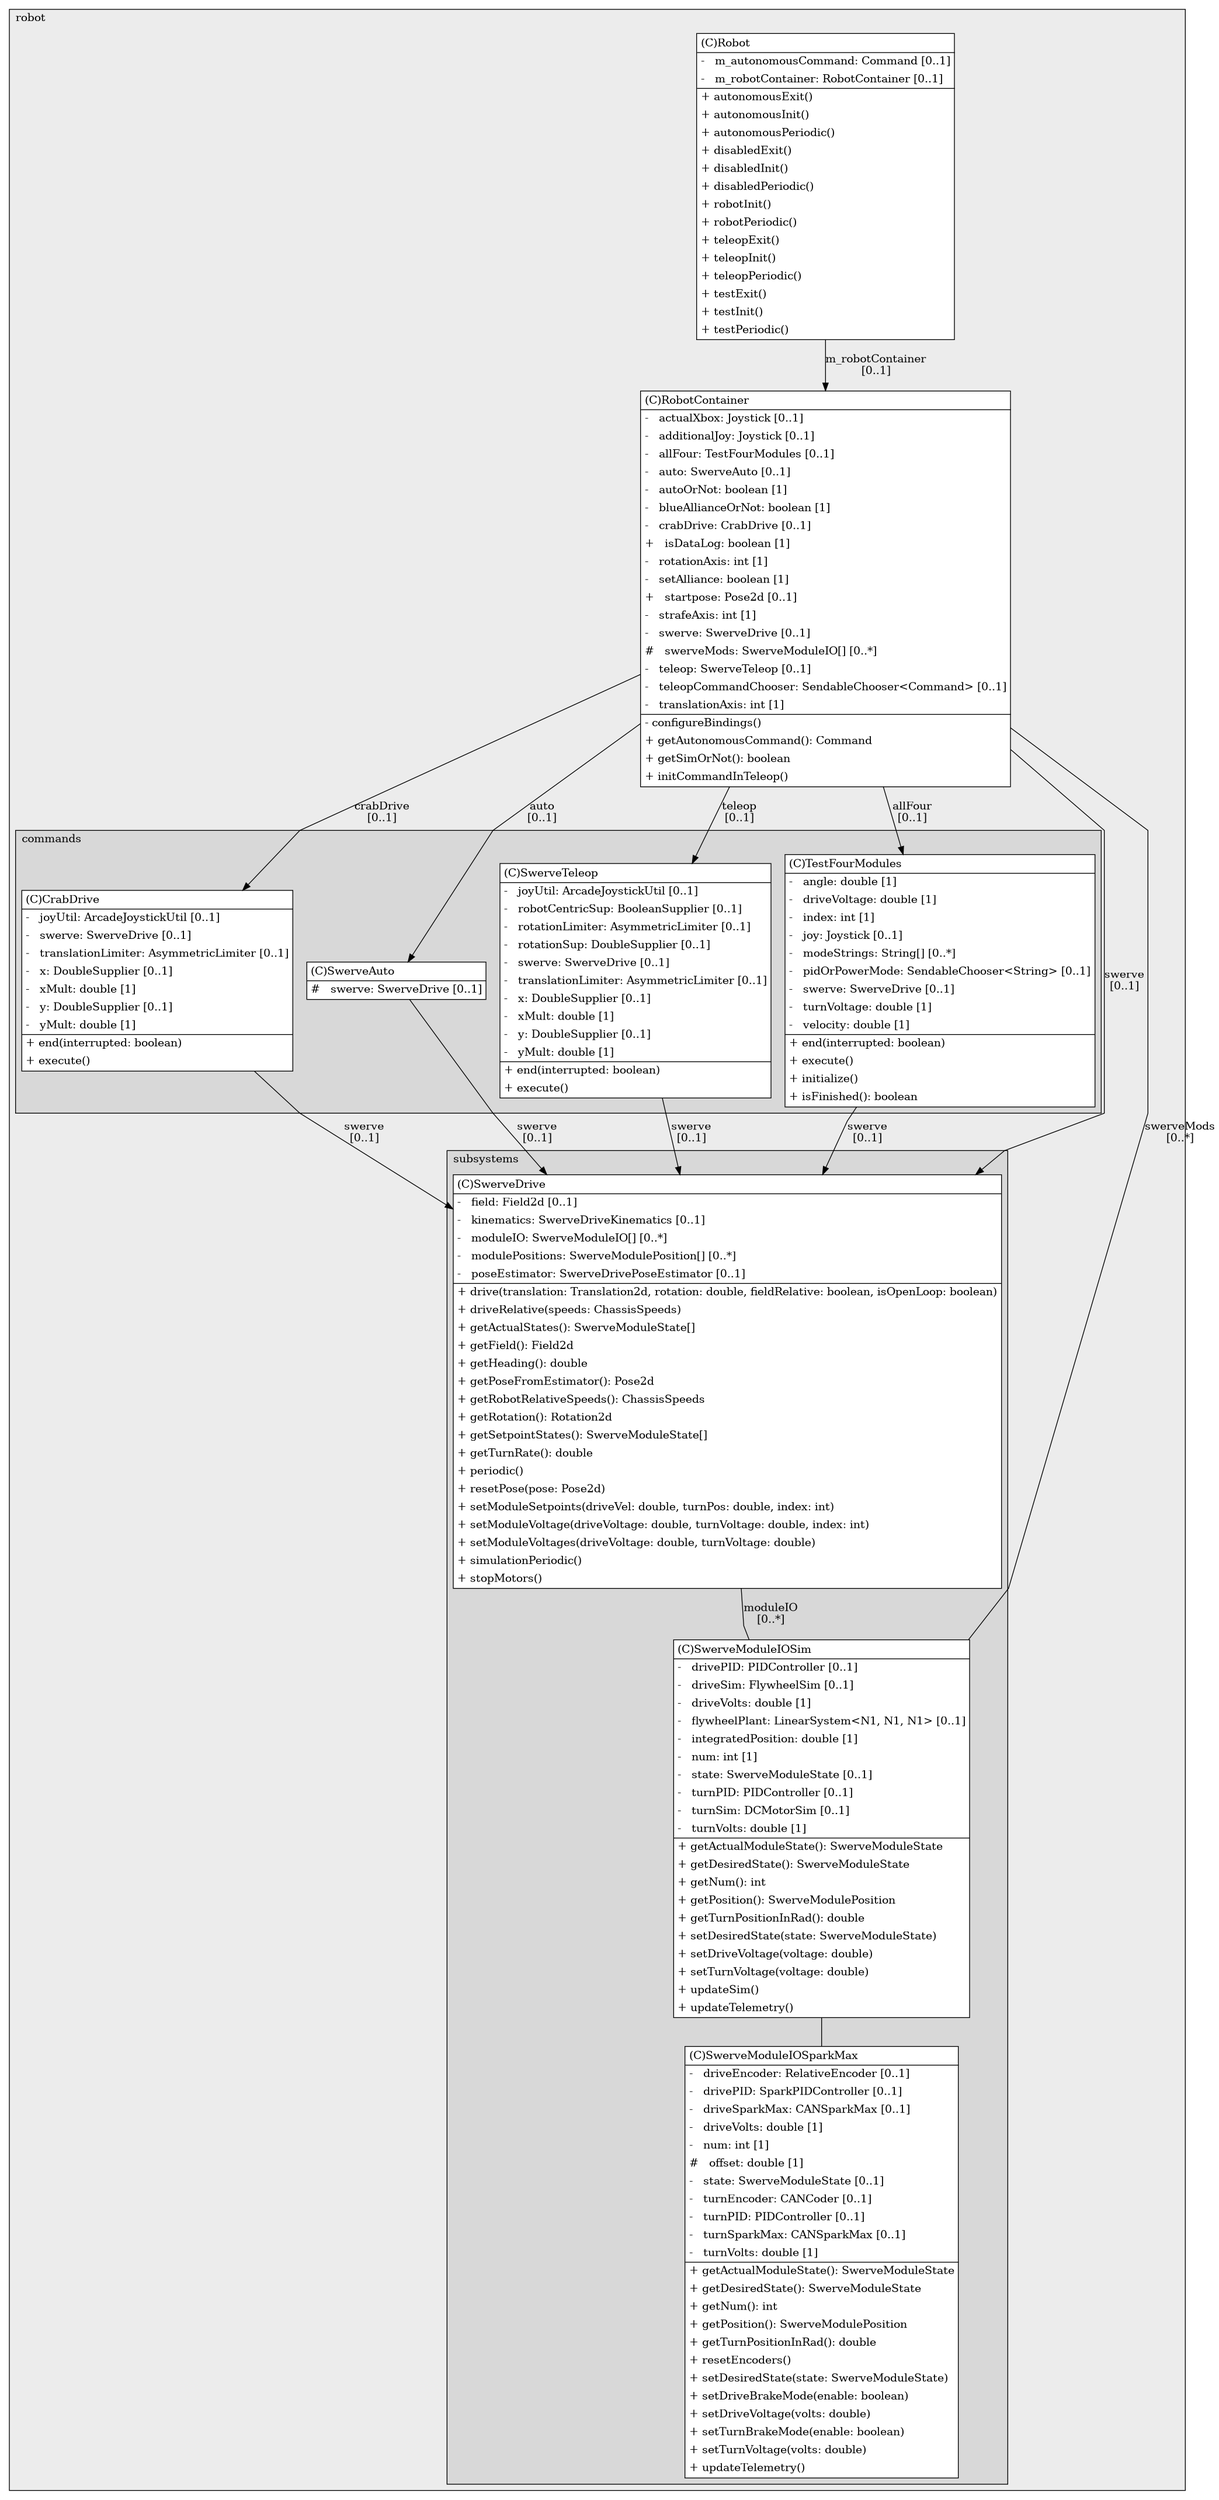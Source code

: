 @startuml

/' diagram meta data start
config=StructureConfiguration;
{
  "projectClassification": {
    "searchMode": "OpenProject", // OpenProject, AllProjects
    "includedProjects": "",
    "pathEndKeywords": "*.impl",
    "isClientPath": "",
    "isClientName": "",
    "isTestPath": "",
    "isTestName": "",
    "isMappingPath": "",
    "isMappingName": "",
    "isDataAccessPath": "",
    "isDataAccessName": "",
    "isDataStructurePath": "",
    "isDataStructureName": "",
    "isInterfaceStructuresPath": "",
    "isInterfaceStructuresName": "",
    "isEntryPointPath": "",
    "isEntryPointName": "",
    "treatFinalFieldsAsMandatory": false
  },
  "graphRestriction": {
    "classPackageExcludeFilter": "",
    "classPackageIncludeFilter": "",
    "classNameExcludeFilter": "",
    "classNameIncludeFilter": "",
    "methodNameExcludeFilter": "",
    "methodNameIncludeFilter": "",
    "removeByInheritance": "", // inheritance/annotation based filtering is done in a second step
    "removeByAnnotation": "",
    "removeByClassPackage": "", // cleanup the graph after inheritance/annotation based filtering is done
    "removeByClassName": "",
    "cutMappings": false,
    "cutEnum": true,
    "cutTests": true,
    "cutClient": true,
    "cutDataAccess": true,
    "cutInterfaceStructures": false,
    "cutDataStructures": true,
    "cutGetterAndSetter": false,
    "cutConstructors": true
  },
  "graphTraversal": {
    "forwardDepth": 3,
    "backwardDepth": 3,
    "classPackageExcludeFilter": "",
    "classPackageIncludeFilter": "",
    "classNameExcludeFilter": "",
    "classNameIncludeFilter": "",
    "methodNameExcludeFilter": "",
    "methodNameIncludeFilter": "",
    "hideMappings": false,
    "hideDataStructures": false,
    "hidePrivateMethods": true,
    "hideInterfaceCalls": true, // indirection: implementation -> interface (is hidden) -> implementation
    "onlyShowApplicationEntryPoints": false, // root node is included
    "useMethodCallsForStructureDiagram": "ForwardOnly" // ForwardOnly, BothDirections, No
  },
  "details": {
    "aggregation": "GroupByClass", // ByClass, GroupByClass, None
    "showClassGenericTypes": true,
    "showMethods": true,
    "showMethodParameterNames": true,
    "showMethodParameterTypes": true,
    "showMethodReturnType": true,
    "showPackageLevels": 2,
    "showDetailedClassStructure": true
  },
  "rootClass": "frc.robot.subsystems.swerve.SwerveModuleIOSim",
  "extensionCallbackMethod": "" // qualified.class.name#methodName - signature: public static String method(String)
}
diagram meta data end '/



digraph g {
    rankdir="TB"
    splines=polyline
    

'nodes 
subgraph cluster_108685930 { 
   	label=robot
	labeljust=l
	fillcolor="#ececec"
	style=filled
   
   Robot529299155[
	label=<<TABLE BORDER="1" CELLBORDER="0" CELLPADDING="4" CELLSPACING="0">
<TR><TD ALIGN="LEFT" >(C)Robot</TD></TR>
<HR/>
<TR><TD ALIGN="LEFT" >-   m_autonomousCommand: Command [0..1]</TD></TR>
<TR><TD ALIGN="LEFT" >-   m_robotContainer: RobotContainer [0..1]</TD></TR>
<HR/>
<TR><TD ALIGN="LEFT" >+ autonomousExit()</TD></TR>
<TR><TD ALIGN="LEFT" >+ autonomousInit()</TD></TR>
<TR><TD ALIGN="LEFT" >+ autonomousPeriodic()</TD></TR>
<TR><TD ALIGN="LEFT" >+ disabledExit()</TD></TR>
<TR><TD ALIGN="LEFT" >+ disabledInit()</TD></TR>
<TR><TD ALIGN="LEFT" >+ disabledPeriodic()</TD></TR>
<TR><TD ALIGN="LEFT" >+ robotInit()</TD></TR>
<TR><TD ALIGN="LEFT" >+ robotPeriodic()</TD></TR>
<TR><TD ALIGN="LEFT" >+ teleopExit()</TD></TR>
<TR><TD ALIGN="LEFT" >+ teleopInit()</TD></TR>
<TR><TD ALIGN="LEFT" >+ teleopPeriodic()</TD></TR>
<TR><TD ALIGN="LEFT" >+ testExit()</TD></TR>
<TR><TD ALIGN="LEFT" >+ testInit()</TD></TR>
<TR><TD ALIGN="LEFT" >+ testPeriodic()</TD></TR>
</TABLE>>
	style=filled
	margin=0
	shape=plaintext
	fillcolor="#FFFFFF"
];

RobotContainer529299155[
	label=<<TABLE BORDER="1" CELLBORDER="0" CELLPADDING="4" CELLSPACING="0">
<TR><TD ALIGN="LEFT" >(C)RobotContainer</TD></TR>
<HR/>
<TR><TD ALIGN="LEFT" >-   actualXbox: Joystick [0..1]</TD></TR>
<TR><TD ALIGN="LEFT" >-   additionalJoy: Joystick [0..1]</TD></TR>
<TR><TD ALIGN="LEFT" >-   allFour: TestFourModules [0..1]</TD></TR>
<TR><TD ALIGN="LEFT" >-   auto: SwerveAuto [0..1]</TD></TR>
<TR><TD ALIGN="LEFT" >-   autoOrNot: boolean [1]</TD></TR>
<TR><TD ALIGN="LEFT" >-   blueAllianceOrNot: boolean [1]</TD></TR>
<TR><TD ALIGN="LEFT" >-   crabDrive: CrabDrive [0..1]</TD></TR>
<TR><TD ALIGN="LEFT" >+   isDataLog: boolean [1]</TD></TR>
<TR><TD ALIGN="LEFT" >-   rotationAxis: int [1]</TD></TR>
<TR><TD ALIGN="LEFT" >-   setAlliance: boolean [1]</TD></TR>
<TR><TD ALIGN="LEFT" >+   startpose: Pose2d [0..1]</TD></TR>
<TR><TD ALIGN="LEFT" >-   strafeAxis: int [1]</TD></TR>
<TR><TD ALIGN="LEFT" >-   swerve: SwerveDrive [0..1]</TD></TR>
<TR><TD ALIGN="LEFT" >#   swerveMods: SwerveModuleIO[] [0..*]</TD></TR>
<TR><TD ALIGN="LEFT" >-   teleop: SwerveTeleop [0..1]</TD></TR>
<TR><TD ALIGN="LEFT" >-   teleopCommandChooser: SendableChooser&lt;Command&gt; [0..1]</TD></TR>
<TR><TD ALIGN="LEFT" >-   translationAxis: int [1]</TD></TR>
<HR/>
<TR><TD ALIGN="LEFT" >- configureBindings()</TD></TR>
<TR><TD ALIGN="LEFT" >+ getAutonomousCommand(): Command</TD></TR>
<TR><TD ALIGN="LEFT" >+ getSimOrNot(): boolean</TD></TR>
<TR><TD ALIGN="LEFT" >+ initCommandInTeleop()</TD></TR>
</TABLE>>
	style=filled
	margin=0
	shape=plaintext
	fillcolor="#FFFFFF"
];

subgraph cluster_1301829236 { 
   	label=commands
	labeljust=l
	fillcolor="#d8d8d8"
	style=filled
   
   CrabDrive1359119171[
	label=<<TABLE BORDER="1" CELLBORDER="0" CELLPADDING="4" CELLSPACING="0">
<TR><TD ALIGN="LEFT" >(C)CrabDrive</TD></TR>
<HR/>
<TR><TD ALIGN="LEFT" >-   joyUtil: ArcadeJoystickUtil [0..1]</TD></TR>
<TR><TD ALIGN="LEFT" >-   swerve: SwerveDrive [0..1]</TD></TR>
<TR><TD ALIGN="LEFT" >-   translationLimiter: AsymmetricLimiter [0..1]</TD></TR>
<TR><TD ALIGN="LEFT" >-   x: DoubleSupplier [0..1]</TD></TR>
<TR><TD ALIGN="LEFT" >-   xMult: double [1]</TD></TR>
<TR><TD ALIGN="LEFT" >-   y: DoubleSupplier [0..1]</TD></TR>
<TR><TD ALIGN="LEFT" >-   yMult: double [1]</TD></TR>
<HR/>
<TR><TD ALIGN="LEFT" >+ end(interrupted: boolean)</TD></TR>
<TR><TD ALIGN="LEFT" >+ execute()</TD></TR>
</TABLE>>
	style=filled
	margin=0
	shape=plaintext
	fillcolor="#FFFFFF"
];

SwerveAuto1359119171[
	label=<<TABLE BORDER="1" CELLBORDER="0" CELLPADDING="4" CELLSPACING="0">
<TR><TD ALIGN="LEFT" >(C)SwerveAuto</TD></TR>
<HR/>
<TR><TD ALIGN="LEFT" >#   swerve: SwerveDrive [0..1]</TD></TR>
</TABLE>>
	style=filled
	margin=0
	shape=plaintext
	fillcolor="#FFFFFF"
];

SwerveTeleop1359119171[
	label=<<TABLE BORDER="1" CELLBORDER="0" CELLPADDING="4" CELLSPACING="0">
<TR><TD ALIGN="LEFT" >(C)SwerveTeleop</TD></TR>
<HR/>
<TR><TD ALIGN="LEFT" >-   joyUtil: ArcadeJoystickUtil [0..1]</TD></TR>
<TR><TD ALIGN="LEFT" >-   robotCentricSup: BooleanSupplier [0..1]</TD></TR>
<TR><TD ALIGN="LEFT" >-   rotationLimiter: AsymmetricLimiter [0..1]</TD></TR>
<TR><TD ALIGN="LEFT" >-   rotationSup: DoubleSupplier [0..1]</TD></TR>
<TR><TD ALIGN="LEFT" >-   swerve: SwerveDrive [0..1]</TD></TR>
<TR><TD ALIGN="LEFT" >-   translationLimiter: AsymmetricLimiter [0..1]</TD></TR>
<TR><TD ALIGN="LEFT" >-   x: DoubleSupplier [0..1]</TD></TR>
<TR><TD ALIGN="LEFT" >-   xMult: double [1]</TD></TR>
<TR><TD ALIGN="LEFT" >-   y: DoubleSupplier [0..1]</TD></TR>
<TR><TD ALIGN="LEFT" >-   yMult: double [1]</TD></TR>
<HR/>
<TR><TD ALIGN="LEFT" >+ end(interrupted: boolean)</TD></TR>
<TR><TD ALIGN="LEFT" >+ execute()</TD></TR>
</TABLE>>
	style=filled
	margin=0
	shape=plaintext
	fillcolor="#FFFFFF"
];

TestFourModules1359119171[
	label=<<TABLE BORDER="1" CELLBORDER="0" CELLPADDING="4" CELLSPACING="0">
<TR><TD ALIGN="LEFT" >(C)TestFourModules</TD></TR>
<HR/>
<TR><TD ALIGN="LEFT" >-   angle: double [1]</TD></TR>
<TR><TD ALIGN="LEFT" >-   driveVoltage: double [1]</TD></TR>
<TR><TD ALIGN="LEFT" >-   index: int [1]</TD></TR>
<TR><TD ALIGN="LEFT" >-   joy: Joystick [0..1]</TD></TR>
<TR><TD ALIGN="LEFT" >-   modeStrings: String[] [0..*]</TD></TR>
<TR><TD ALIGN="LEFT" >-   pidOrPowerMode: SendableChooser&lt;String&gt; [0..1]</TD></TR>
<TR><TD ALIGN="LEFT" >-   swerve: SwerveDrive [0..1]</TD></TR>
<TR><TD ALIGN="LEFT" >-   turnVoltage: double [1]</TD></TR>
<TR><TD ALIGN="LEFT" >-   velocity: double [1]</TD></TR>
<HR/>
<TR><TD ALIGN="LEFT" >+ end(interrupted: boolean)</TD></TR>
<TR><TD ALIGN="LEFT" >+ execute()</TD></TR>
<TR><TD ALIGN="LEFT" >+ initialize()</TD></TR>
<TR><TD ALIGN="LEFT" >+ isFinished(): boolean</TD></TR>
</TABLE>>
	style=filled
	margin=0
	shape=plaintext
	fillcolor="#FFFFFF"
];
} 

subgraph cluster_1699707880 { 
   	label=subsystems
	labeljust=l
	fillcolor="#d8d8d8"
	style=filled
   
   SwerveDrive2066581137[
	label=<<TABLE BORDER="1" CELLBORDER="0" CELLPADDING="4" CELLSPACING="0">
<TR><TD ALIGN="LEFT" >(C)SwerveDrive</TD></TR>
<HR/>
<TR><TD ALIGN="LEFT" >-   field: Field2d [0..1]</TD></TR>
<TR><TD ALIGN="LEFT" >-   kinematics: SwerveDriveKinematics [0..1]</TD></TR>
<TR><TD ALIGN="LEFT" >-   moduleIO: SwerveModuleIO[] [0..*]</TD></TR>
<TR><TD ALIGN="LEFT" >-   modulePositions: SwerveModulePosition[] [0..*]</TD></TR>
<TR><TD ALIGN="LEFT" >-   poseEstimator: SwerveDrivePoseEstimator [0..1]</TD></TR>
<HR/>
<TR><TD ALIGN="LEFT" >+ drive(translation: Translation2d, rotation: double, fieldRelative: boolean, isOpenLoop: boolean)</TD></TR>
<TR><TD ALIGN="LEFT" >+ driveRelative(speeds: ChassisSpeeds)</TD></TR>
<TR><TD ALIGN="LEFT" >+ getActualStates(): SwerveModuleState[]</TD></TR>
<TR><TD ALIGN="LEFT" >+ getField(): Field2d</TD></TR>
<TR><TD ALIGN="LEFT" >+ getHeading(): double</TD></TR>
<TR><TD ALIGN="LEFT" >+ getPoseFromEstimator(): Pose2d</TD></TR>
<TR><TD ALIGN="LEFT" >+ getRobotRelativeSpeeds(): ChassisSpeeds</TD></TR>
<TR><TD ALIGN="LEFT" >+ getRotation(): Rotation2d</TD></TR>
<TR><TD ALIGN="LEFT" >+ getSetpointStates(): SwerveModuleState[]</TD></TR>
<TR><TD ALIGN="LEFT" >+ getTurnRate(): double</TD></TR>
<TR><TD ALIGN="LEFT" >+ periodic()</TD></TR>
<TR><TD ALIGN="LEFT" >+ resetPose(pose: Pose2d)</TD></TR>
<TR><TD ALIGN="LEFT" >+ setModuleSetpoints(driveVel: double, turnPos: double, index: int)</TD></TR>
<TR><TD ALIGN="LEFT" >+ setModuleVoltage(driveVoltage: double, turnVoltage: double, index: int)</TD></TR>
<TR><TD ALIGN="LEFT" >+ setModuleVoltages(driveVoltage: double, turnVoltage: double)</TD></TR>
<TR><TD ALIGN="LEFT" >+ simulationPeriodic()</TD></TR>
<TR><TD ALIGN="LEFT" >+ stopMotors()</TD></TR>
</TABLE>>
	style=filled
	margin=0
	shape=plaintext
	fillcolor="#FFFFFF"
];

SwerveModuleIOSim2066581137[
	label=<<TABLE BORDER="1" CELLBORDER="0" CELLPADDING="4" CELLSPACING="0">
<TR><TD ALIGN="LEFT" >(C)SwerveModuleIOSim</TD></TR>
<HR/>
<TR><TD ALIGN="LEFT" >-   drivePID: PIDController [0..1]</TD></TR>
<TR><TD ALIGN="LEFT" >-   driveSim: FlywheelSim [0..1]</TD></TR>
<TR><TD ALIGN="LEFT" >-   driveVolts: double [1]</TD></TR>
<TR><TD ALIGN="LEFT" >-   flywheelPlant: LinearSystem&lt;N1, N1, N1&gt; [0..1]</TD></TR>
<TR><TD ALIGN="LEFT" >-   integratedPosition: double [1]</TD></TR>
<TR><TD ALIGN="LEFT" >-   num: int [1]</TD></TR>
<TR><TD ALIGN="LEFT" >-   state: SwerveModuleState [0..1]</TD></TR>
<TR><TD ALIGN="LEFT" >-   turnPID: PIDController [0..1]</TD></TR>
<TR><TD ALIGN="LEFT" >-   turnSim: DCMotorSim [0..1]</TD></TR>
<TR><TD ALIGN="LEFT" >-   turnVolts: double [1]</TD></TR>
<HR/>
<TR><TD ALIGN="LEFT" >+ getActualModuleState(): SwerveModuleState</TD></TR>
<TR><TD ALIGN="LEFT" >+ getDesiredState(): SwerveModuleState</TD></TR>
<TR><TD ALIGN="LEFT" >+ getNum(): int</TD></TR>
<TR><TD ALIGN="LEFT" >+ getPosition(): SwerveModulePosition</TD></TR>
<TR><TD ALIGN="LEFT" >+ getTurnPositionInRad(): double</TD></TR>
<TR><TD ALIGN="LEFT" >+ setDesiredState(state: SwerveModuleState)</TD></TR>
<TR><TD ALIGN="LEFT" >+ setDriveVoltage(voltage: double)</TD></TR>
<TR><TD ALIGN="LEFT" >+ setTurnVoltage(voltage: double)</TD></TR>
<TR><TD ALIGN="LEFT" >+ updateSim()</TD></TR>
<TR><TD ALIGN="LEFT" >+ updateTelemetry()</TD></TR>
</TABLE>>
	style=filled
	margin=0
	shape=plaintext
	fillcolor="#FFFFFF"
];

SwerveModuleIOSparkMax2066581137[
	label=<<TABLE BORDER="1" CELLBORDER="0" CELLPADDING="4" CELLSPACING="0">
<TR><TD ALIGN="LEFT" >(C)SwerveModuleIOSparkMax</TD></TR>
<HR/>
<TR><TD ALIGN="LEFT" >-   driveEncoder: RelativeEncoder [0..1]</TD></TR>
<TR><TD ALIGN="LEFT" >-   drivePID: SparkPIDController [0..1]</TD></TR>
<TR><TD ALIGN="LEFT" >-   driveSparkMax: CANSparkMax [0..1]</TD></TR>
<TR><TD ALIGN="LEFT" >-   driveVolts: double [1]</TD></TR>
<TR><TD ALIGN="LEFT" >-   num: int [1]</TD></TR>
<TR><TD ALIGN="LEFT" >#   offset: double [1]</TD></TR>
<TR><TD ALIGN="LEFT" >-   state: SwerveModuleState [0..1]</TD></TR>
<TR><TD ALIGN="LEFT" >-   turnEncoder: CANCoder [0..1]</TD></TR>
<TR><TD ALIGN="LEFT" >-   turnPID: PIDController [0..1]</TD></TR>
<TR><TD ALIGN="LEFT" >-   turnSparkMax: CANSparkMax [0..1]</TD></TR>
<TR><TD ALIGN="LEFT" >-   turnVolts: double [1]</TD></TR>
<HR/>
<TR><TD ALIGN="LEFT" >+ getActualModuleState(): SwerveModuleState</TD></TR>
<TR><TD ALIGN="LEFT" >+ getDesiredState(): SwerveModuleState</TD></TR>
<TR><TD ALIGN="LEFT" >+ getNum(): int</TD></TR>
<TR><TD ALIGN="LEFT" >+ getPosition(): SwerveModulePosition</TD></TR>
<TR><TD ALIGN="LEFT" >+ getTurnPositionInRad(): double</TD></TR>
<TR><TD ALIGN="LEFT" >+ resetEncoders()</TD></TR>
<TR><TD ALIGN="LEFT" >+ setDesiredState(state: SwerveModuleState)</TD></TR>
<TR><TD ALIGN="LEFT" >+ setDriveBrakeMode(enable: boolean)</TD></TR>
<TR><TD ALIGN="LEFT" >+ setDriveVoltage(volts: double)</TD></TR>
<TR><TD ALIGN="LEFT" >+ setTurnBrakeMode(enable: boolean)</TD></TR>
<TR><TD ALIGN="LEFT" >+ setTurnVoltage(volts: double)</TD></TR>
<TR><TD ALIGN="LEFT" >+ updateTelemetry()</TD></TR>
</TABLE>>
	style=filled
	margin=0
	shape=plaintext
	fillcolor="#FFFFFF"
];
} 
} 

'edges    
CrabDrive1359119171 -> SwerveDrive2066581137[label="swerve
[0..1]"];
Robot529299155 -> RobotContainer529299155[label="m_robotContainer
[0..1]"];
RobotContainer529299155 -> CrabDrive1359119171[label="crabDrive
[0..1]"];
RobotContainer529299155 -> SwerveAuto1359119171[label="auto
[0..1]"];
RobotContainer529299155 -> SwerveDrive2066581137[label="swerve
[0..1]"];
RobotContainer529299155 -> SwerveModuleIOSim2066581137[label="swerveMods
[0..*]", arrowhead=none];
RobotContainer529299155 -> SwerveTeleop1359119171[label="teleop
[0..1]"];
RobotContainer529299155 -> TestFourModules1359119171[label="allFour
[0..1]"];
SwerveAuto1359119171 -> SwerveDrive2066581137[label="swerve
[0..1]"];
SwerveDrive2066581137 -> SwerveModuleIOSim2066581137[label="moduleIO
[0..*]", arrowhead=none];
SwerveModuleIOSim2066581137 -> SwerveModuleIOSparkMax2066581137[arrowhead=none];
SwerveTeleop1359119171 -> SwerveDrive2066581137[label="swerve
[0..1]"];
TestFourModules1359119171 -> SwerveDrive2066581137[label="swerve
[0..1]"];
    
}
@enduml